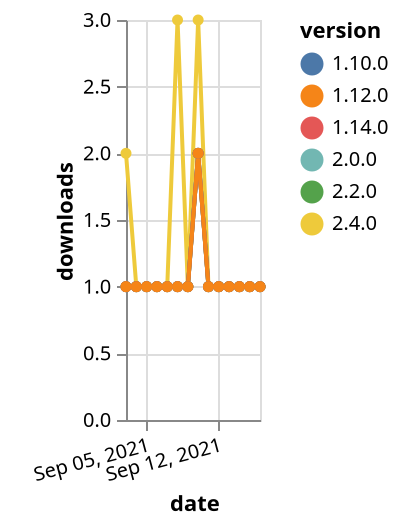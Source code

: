 {"$schema": "https://vega.github.io/schema/vega-lite/v5.json", "description": "A simple bar chart with embedded data.", "data": {"values": [{"date": "2021-09-03", "total": 123, "delta": 2, "version": "2.4.0"}, {"date": "2021-09-04", "total": 124, "delta": 1, "version": "2.4.0"}, {"date": "2021-09-05", "total": 125, "delta": 1, "version": "2.4.0"}, {"date": "2021-09-06", "total": 126, "delta": 1, "version": "2.4.0"}, {"date": "2021-09-07", "total": 127, "delta": 1, "version": "2.4.0"}, {"date": "2021-09-08", "total": 130, "delta": 3, "version": "2.4.0"}, {"date": "2021-09-09", "total": 131, "delta": 1, "version": "2.4.0"}, {"date": "2021-09-10", "total": 134, "delta": 3, "version": "2.4.0"}, {"date": "2021-09-11", "total": 135, "delta": 1, "version": "2.4.0"}, {"date": "2021-09-12", "total": 136, "delta": 1, "version": "2.4.0"}, {"date": "2021-09-13", "total": 137, "delta": 1, "version": "2.4.0"}, {"date": "2021-09-14", "total": 138, "delta": 1, "version": "2.4.0"}, {"date": "2021-09-15", "total": 139, "delta": 1, "version": "2.4.0"}, {"date": "2021-09-16", "total": 140, "delta": 1, "version": "2.4.0"}, {"date": "2021-09-03", "total": 249, "delta": 1, "version": "1.10.0"}, {"date": "2021-09-04", "total": 250, "delta": 1, "version": "1.10.0"}, {"date": "2021-09-05", "total": 251, "delta": 1, "version": "1.10.0"}, {"date": "2021-09-06", "total": 252, "delta": 1, "version": "1.10.0"}, {"date": "2021-09-07", "total": 253, "delta": 1, "version": "1.10.0"}, {"date": "2021-09-08", "total": 254, "delta": 1, "version": "1.10.0"}, {"date": "2021-09-09", "total": 255, "delta": 1, "version": "1.10.0"}, {"date": "2021-09-10", "total": 257, "delta": 2, "version": "1.10.0"}, {"date": "2021-09-11", "total": 258, "delta": 1, "version": "1.10.0"}, {"date": "2021-09-12", "total": 259, "delta": 1, "version": "1.10.0"}, {"date": "2021-09-13", "total": 260, "delta": 1, "version": "1.10.0"}, {"date": "2021-09-14", "total": 261, "delta": 1, "version": "1.10.0"}, {"date": "2021-09-15", "total": 262, "delta": 1, "version": "1.10.0"}, {"date": "2021-09-16", "total": 263, "delta": 1, "version": "1.10.0"}, {"date": "2021-09-03", "total": 170, "delta": 1, "version": "2.0.0"}, {"date": "2021-09-04", "total": 171, "delta": 1, "version": "2.0.0"}, {"date": "2021-09-05", "total": 172, "delta": 1, "version": "2.0.0"}, {"date": "2021-09-06", "total": 173, "delta": 1, "version": "2.0.0"}, {"date": "2021-09-07", "total": 174, "delta": 1, "version": "2.0.0"}, {"date": "2021-09-08", "total": 175, "delta": 1, "version": "2.0.0"}, {"date": "2021-09-09", "total": 176, "delta": 1, "version": "2.0.0"}, {"date": "2021-09-10", "total": 178, "delta": 2, "version": "2.0.0"}, {"date": "2021-09-11", "total": 179, "delta": 1, "version": "2.0.0"}, {"date": "2021-09-12", "total": 180, "delta": 1, "version": "2.0.0"}, {"date": "2021-09-13", "total": 181, "delta": 1, "version": "2.0.0"}, {"date": "2021-09-14", "total": 182, "delta": 1, "version": "2.0.0"}, {"date": "2021-09-15", "total": 183, "delta": 1, "version": "2.0.0"}, {"date": "2021-09-16", "total": 184, "delta": 1, "version": "2.0.0"}, {"date": "2021-09-03", "total": 154, "delta": 1, "version": "2.2.0"}, {"date": "2021-09-04", "total": 155, "delta": 1, "version": "2.2.0"}, {"date": "2021-09-05", "total": 156, "delta": 1, "version": "2.2.0"}, {"date": "2021-09-06", "total": 157, "delta": 1, "version": "2.2.0"}, {"date": "2021-09-07", "total": 158, "delta": 1, "version": "2.2.0"}, {"date": "2021-09-08", "total": 159, "delta": 1, "version": "2.2.0"}, {"date": "2021-09-09", "total": 160, "delta": 1, "version": "2.2.0"}, {"date": "2021-09-10", "total": 162, "delta": 2, "version": "2.2.0"}, {"date": "2021-09-11", "total": 163, "delta": 1, "version": "2.2.0"}, {"date": "2021-09-12", "total": 164, "delta": 1, "version": "2.2.0"}, {"date": "2021-09-13", "total": 165, "delta": 1, "version": "2.2.0"}, {"date": "2021-09-14", "total": 166, "delta": 1, "version": "2.2.0"}, {"date": "2021-09-15", "total": 167, "delta": 1, "version": "2.2.0"}, {"date": "2021-09-16", "total": 168, "delta": 1, "version": "2.2.0"}, {"date": "2021-09-03", "total": 196, "delta": 1, "version": "1.14.0"}, {"date": "2021-09-04", "total": 197, "delta": 1, "version": "1.14.0"}, {"date": "2021-09-05", "total": 198, "delta": 1, "version": "1.14.0"}, {"date": "2021-09-06", "total": 199, "delta": 1, "version": "1.14.0"}, {"date": "2021-09-07", "total": 200, "delta": 1, "version": "1.14.0"}, {"date": "2021-09-08", "total": 201, "delta": 1, "version": "1.14.0"}, {"date": "2021-09-09", "total": 202, "delta": 1, "version": "1.14.0"}, {"date": "2021-09-10", "total": 204, "delta": 2, "version": "1.14.0"}, {"date": "2021-09-11", "total": 205, "delta": 1, "version": "1.14.0"}, {"date": "2021-09-12", "total": 206, "delta": 1, "version": "1.14.0"}, {"date": "2021-09-13", "total": 207, "delta": 1, "version": "1.14.0"}, {"date": "2021-09-14", "total": 208, "delta": 1, "version": "1.14.0"}, {"date": "2021-09-15", "total": 209, "delta": 1, "version": "1.14.0"}, {"date": "2021-09-16", "total": 210, "delta": 1, "version": "1.14.0"}, {"date": "2021-09-03", "total": 208, "delta": 1, "version": "1.12.0"}, {"date": "2021-09-04", "total": 209, "delta": 1, "version": "1.12.0"}, {"date": "2021-09-05", "total": 210, "delta": 1, "version": "1.12.0"}, {"date": "2021-09-06", "total": 211, "delta": 1, "version": "1.12.0"}, {"date": "2021-09-07", "total": 212, "delta": 1, "version": "1.12.0"}, {"date": "2021-09-08", "total": 213, "delta": 1, "version": "1.12.0"}, {"date": "2021-09-09", "total": 214, "delta": 1, "version": "1.12.0"}, {"date": "2021-09-10", "total": 216, "delta": 2, "version": "1.12.0"}, {"date": "2021-09-11", "total": 217, "delta": 1, "version": "1.12.0"}, {"date": "2021-09-12", "total": 218, "delta": 1, "version": "1.12.0"}, {"date": "2021-09-13", "total": 219, "delta": 1, "version": "1.12.0"}, {"date": "2021-09-14", "total": 220, "delta": 1, "version": "1.12.0"}, {"date": "2021-09-15", "total": 221, "delta": 1, "version": "1.12.0"}, {"date": "2021-09-16", "total": 222, "delta": 1, "version": "1.12.0"}]}, "width": "container", "mark": {"type": "line", "point": {"filled": true}}, "encoding": {"x": {"field": "date", "type": "temporal", "timeUnit": "yearmonthdate", "title": "date", "axis": {"labelAngle": -15}}, "y": {"field": "delta", "type": "quantitative", "title": "downloads"}, "color": {"field": "version", "type": "nominal"}, "tooltip": {"field": "delta"}}}
